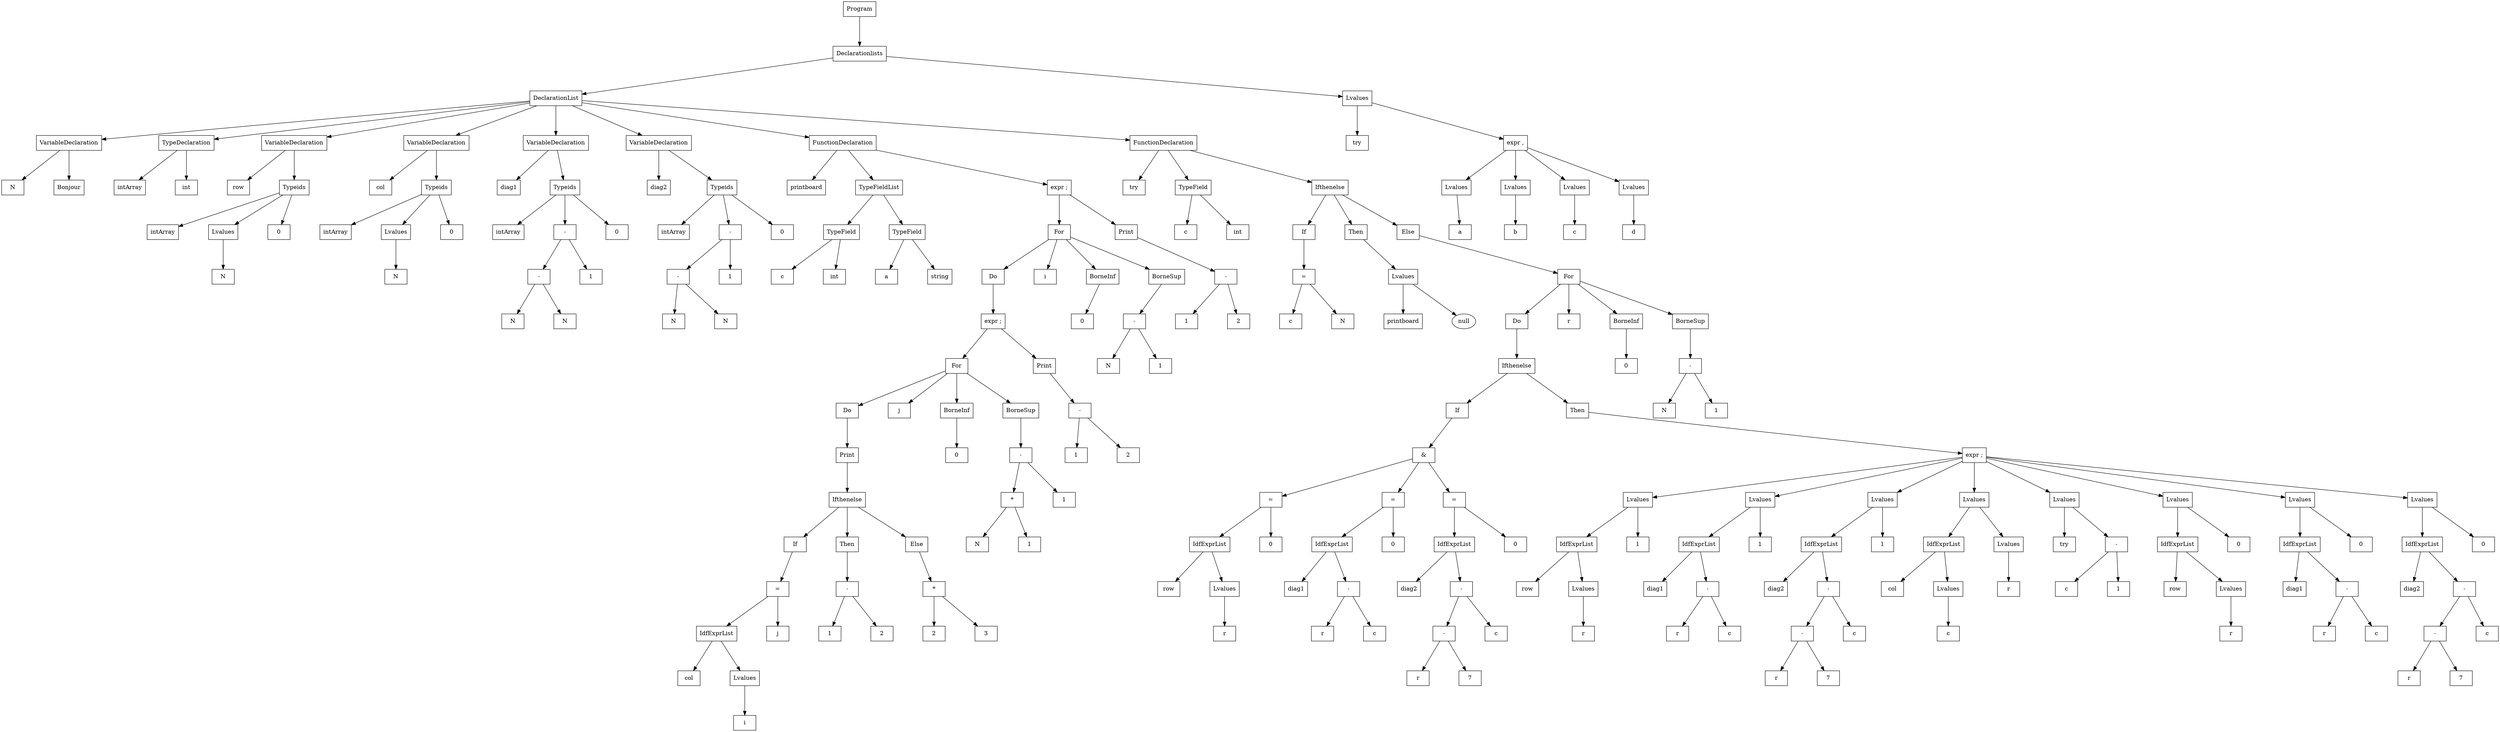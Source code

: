 digraph "ast"{

	nodesep=1;
	ranksep=1;

	N2 [label="DeclarationList", shape="box"];
	N4 [label="N", shape="box"];
	N5 [label="Bonjour", shape="box"];
	N3 [label="VariableDeclaration", shape="box"];
	N7 [label="intArray", shape="box"];
	N8 [label="int", shape="box"];
	N6 [label="TypeDeclaration", shape="box"];
	N10 [label="row", shape="box"];
	N12 [label="intArray", shape="box"];
	N14 [label="N", shape="box"];
	N13 [label="Lvalues", shape="box"];
	N15 [label="0", shape="box"];
	N11 [label="Typeids", shape="box"];
	N9 [label="VariableDeclaration", shape="box"];
	N17 [label="col", shape="box"];
	N19 [label="intArray", shape="box"];
	N21 [label="N", shape="box"];
	N20 [label="Lvalues", shape="box"];
	N22 [label="0", shape="box"];
	N18 [label="Typeids", shape="box"];
	N16 [label="VariableDeclaration", shape="box"];
	N24 [label="diag1", shape="box"];
	N26 [label="intArray", shape="box"];
	N29 [label="N", shape="box"];
	N30 [label="N", shape="box"];
	N28 [label="-", shape="box"];
	N31 [label="1", shape="box"];
	N27 [label="-", shape="box"];
	N32 [label="0", shape="box"];
	N25 [label="Typeids", shape="box"];
	N23 [label="VariableDeclaration", shape="box"];
	N34 [label="diag2", shape="box"];
	N36 [label="intArray", shape="box"];
	N39 [label="N", shape="box"];
	N40 [label="N", shape="box"];
	N38 [label="-", shape="box"];
	N41 [label="1", shape="box"];
	N37 [label="-", shape="box"];
	N42 [label="0", shape="box"];
	N35 [label="Typeids", shape="box"];
	N33 [label="VariableDeclaration", shape="box"];
	N44 [label="printboard", shape="box"];
	N45 [label="TypeFieldList", shape="box"];
	N47 [label="c", shape="box"];
	N48 [label="int", shape="box"];
	N46 [label="TypeField", shape="box"];
	N50 [label="a", shape="box"];
	N51 [label="string", shape="box"];
	N49 [label="TypeField", shape="box"];
	N52 [label="expr ;", shape="box"];
	N55 [label="expr ;", shape="box"];
	N62 [label="IdfExprList", shape="box"];
	N63 [label="col", shape="box"];
	N65 [label="i", shape="box"];
	N64 [label="Lvalues", shape="box"];
	N66 [label="j", shape="box"];
	N61 [label="=", shape="box"];
	N60 [label="If", shape="box"];
	N69 [label="1", shape="box"];
	N70 [label="2", shape="box"];
	N68 [label="-", shape="box"];
	N67 [label="Then", shape="box"];
	N73 [label="2", shape="box"];
	N74 [label="3", shape="box"];
	N72 [label="*", shape="box"];
	N71 [label="Else", shape="box"];
	N59 [label="Ifthenelse", shape="box"];
	N58 [label="Print", shape="box"];
	N57 [label="Do", shape="box"];
	N75 [label="j", shape="box"];
	N77 [label="0", shape="box"];
	N76 [label="BorneInf", shape="box"];
	N81 [label="N", shape="box"];
	N82 [label="1", shape="box"];
	N80 [label="*", shape="box"];
	N83 [label="1", shape="box"];
	N79 [label="-", shape="box"];
	N78 [label="BorneSup", shape="box"];
	N56 [label="For", shape="box"];
	N86 [label="1", shape="box"];
	N87 [label="2", shape="box"];
	N85 [label="-", shape="box"];
	N84 [label="Print", shape="box"];
	N54 [label="Do", shape="box"];
	N88 [label="i", shape="box"];
	N90 [label="0", shape="box"];
	N89 [label="BorneInf", shape="box"];
	N93 [label="N", shape="box"];
	N94 [label="1", shape="box"];
	N92 [label="-", shape="box"];
	N91 [label="BorneSup", shape="box"];
	N53 [label="For", shape="box"];
	N97 [label="1", shape="box"];
	N98 [label="2", shape="box"];
	N96 [label="-", shape="box"];
	N95 [label="Print", shape="box"];
	N43 [label="FunctionDeclaration", shape="box"];
	N100 [label="try", shape="box"];
	N102 [label="c", shape="box"];
	N103 [label="int", shape="box"];
	N101 [label="TypeField", shape="box"];
	N107 [label="c", shape="box"];
	N108 [label="N", shape="box"];
	N106 [label="=", shape="box"];
	N105 [label="If", shape="box"];
	N111 [label="printboard", shape="box"];
	N110 [label="Lvalues", shape="box"];
	N109 [label="Then", shape="box"];
	N117 [label="&", shape="box"];
	N119 [label="IdfExprList", shape="box"];
	N120 [label="row", shape="box"];
	N122 [label="r", shape="box"];
	N121 [label="Lvalues", shape="box"];
	N123 [label="0", shape="box"];
	N118 [label="=", shape="box"];
	N125 [label="IdfExprList", shape="box"];
	N126 [label="diag1", shape="box"];
	N128 [label="r", shape="box"];
	N129 [label="c", shape="box"];
	N127 [label="-", shape="box"];
	N130 [label="0", shape="box"];
	N124 [label="=", shape="box"];
	N132 [label="IdfExprList", shape="box"];
	N133 [label="diag2", shape="box"];
	N136 [label="r", shape="box"];
	N137 [label="7", shape="box"];
	N135 [label="-", shape="box"];
	N138 [label="c", shape="box"];
	N134 [label="-", shape="box"];
	N139 [label="0", shape="box"];
	N131 [label="=", shape="box"];
	N116 [label="If", shape="box"];
	N141 [label="expr ;", shape="box"];
	N143 [label="IdfExprList", shape="box"];
	N144 [label="row", shape="box"];
	N146 [label="r", shape="box"];
	N145 [label="Lvalues", shape="box"];
	N147 [label="1", shape="box"];
	N142 [label="Lvalues", shape="box"];
	N149 [label="IdfExprList", shape="box"];
	N150 [label="diag1", shape="box"];
	N152 [label="r", shape="box"];
	N153 [label="c", shape="box"];
	N151 [label="-", shape="box"];
	N154 [label="1", shape="box"];
	N148 [label="Lvalues", shape="box"];
	N156 [label="IdfExprList", shape="box"];
	N157 [label="diag2", shape="box"];
	N160 [label="r", shape="box"];
	N161 [label="7", shape="box"];
	N159 [label="-", shape="box"];
	N162 [label="c", shape="box"];
	N158 [label="-", shape="box"];
	N163 [label="1", shape="box"];
	N155 [label="Lvalues", shape="box"];
	N165 [label="IdfExprList", shape="box"];
	N166 [label="col", shape="box"];
	N168 [label="c", shape="box"];
	N167 [label="Lvalues", shape="box"];
	N170 [label="r", shape="box"];
	N169 [label="Lvalues", shape="box"];
	N164 [label="Lvalues", shape="box"];
	N172 [label="try", shape="box"];
	N174 [label="c", shape="box"];
	N175 [label="1", shape="box"];
	N173 [label="-", shape="box"];
	N171 [label="Lvalues", shape="box"];
	N177 [label="IdfExprList", shape="box"];
	N178 [label="row", shape="box"];
	N180 [label="r", shape="box"];
	N179 [label="Lvalues", shape="box"];
	N181 [label="0", shape="box"];
	N176 [label="Lvalues", shape="box"];
	N183 [label="IdfExprList", shape="box"];
	N184 [label="diag1", shape="box"];
	N186 [label="r", shape="box"];
	N187 [label="c", shape="box"];
	N185 [label="-", shape="box"];
	N188 [label="0", shape="box"];
	N182 [label="Lvalues", shape="box"];
	N190 [label="IdfExprList", shape="box"];
	N191 [label="diag2", shape="box"];
	N194 [label="r", shape="box"];
	N195 [label="7", shape="box"];
	N193 [label="-", shape="box"];
	N196 [label="c", shape="box"];
	N192 [label="-", shape="box"];
	N197 [label="0", shape="box"];
	N189 [label="Lvalues", shape="box"];
	N140 [label="Then", shape="box"];
	N115 [label="Ifthenelse", shape="box"];
	N114 [label="Do", shape="box"];
	N198 [label="r", shape="box"];
	N200 [label="0", shape="box"];
	N199 [label="BorneInf", shape="box"];
	N203 [label="N", shape="box"];
	N204 [label="1", shape="box"];
	N202 [label="-", shape="box"];
	N201 [label="BorneSup", shape="box"];
	N113 [label="For", shape="box"];
	N112 [label="Else", shape="box"];
	N104 [label="Ifthenelse", shape="box"];
	N99 [label="FunctionDeclaration", shape="box"];
	N206 [label="try", shape="box"];
	N207 [label="expr ,", shape="box"];
	N209 [label="a", shape="box"];
	N208 [label="Lvalues", shape="box"];
	N211 [label="b", shape="box"];
	N210 [label="Lvalues", shape="box"];
	N213 [label="c", shape="box"];
	N212 [label="Lvalues", shape="box"];
	N215 [label="d", shape="box"];
	N214 [label="Lvalues", shape="box"];
	N205 [label="Lvalues", shape="box"];
	N1 [label="Declarationlists", shape="box"];
	N0 [label="Program", shape="box"];

	N3 -> N4; 
	N3 -> N5; 
	N2 -> N3; 
	N6 -> N7; 
	N6 -> N8; 
	N2 -> N6; 
	N13 -> N14; 
	N11 -> N12; 
	N11 -> N13; 
	N11 -> N15; 
	N9 -> N10; 
	N9 -> N11; 
	N2 -> N9; 
	N20 -> N21; 
	N18 -> N19; 
	N18 -> N20; 
	N18 -> N22; 
	N16 -> N17; 
	N16 -> N18; 
	N2 -> N16; 
	N28 -> N29; 
	N28 -> N30; 
	N27 -> N28; 
	N27 -> N31; 
	N25 -> N26; 
	N25 -> N27; 
	N25 -> N32; 
	N23 -> N24; 
	N23 -> N25; 
	N2 -> N23; 
	N38 -> N39; 
	N38 -> N40; 
	N37 -> N38; 
	N37 -> N41; 
	N35 -> N36; 
	N35 -> N37; 
	N35 -> N42; 
	N33 -> N34; 
	N33 -> N35; 
	N2 -> N33; 
	N46 -> N47; 
	N46 -> N48; 
	N45 -> N46; 
	N49 -> N50; 
	N49 -> N51; 
	N45 -> N49; 
	N62 -> N63; 
	N64 -> N65; 
	N62 -> N64; 
	N61 -> N62; 
	N61 -> N66; 
	N60 -> N61; 
	N68 -> N69; 
	N68 -> N70; 
	N67 -> N68; 
	N72 -> N73; 
	N72 -> N74; 
	N71 -> N72; 
	N59 -> N60; 
	N59 -> N67; 
	N59 -> N71; 
	N58 -> N59; 
	N57 -> N58; 
	N76 -> N77; 
	N80 -> N81; 
	N80 -> N82; 
	N79 -> N80; 
	N79 -> N83; 
	N78 -> N79; 
	N56 -> N57; 
	N56 -> N75; 
	N56 -> N76; 
	N56 -> N78; 
	N55 -> N56; 
	N85 -> N86; 
	N85 -> N87; 
	N84 -> N85; 
	N55 -> N84; 
	N54 -> N55; 
	N89 -> N90; 
	N92 -> N93; 
	N92 -> N94; 
	N91 -> N92; 
	N53 -> N54; 
	N53 -> N88; 
	N53 -> N89; 
	N53 -> N91; 
	N52 -> N53; 
	N96 -> N97; 
	N96 -> N98; 
	N95 -> N96; 
	N52 -> N95; 
	N43 -> N44; 
	N43 -> N45; 
	N43 -> N52; 
	N2 -> N43; 
	N101 -> N102; 
	N101 -> N103; 
	N106 -> N107; 
	N106 -> N108; 
	N105 -> N106; 
	N110 -> N111; 
	N110 -> null; 
	N109 -> N110; 
	N119 -> N120; 
	N121 -> N122; 
	N119 -> N121; 
	N118 -> N119; 
	N118 -> N123; 
	N117 -> N118; 
	N125 -> N126; 
	N127 -> N128; 
	N127 -> N129; 
	N125 -> N127; 
	N124 -> N125; 
	N124 -> N130; 
	N117 -> N124; 
	N132 -> N133; 
	N135 -> N136; 
	N135 -> N137; 
	N134 -> N135; 
	N134 -> N138; 
	N132 -> N134; 
	N131 -> N132; 
	N131 -> N139; 
	N117 -> N131; 
	N116 -> N117; 
	N143 -> N144; 
	N145 -> N146; 
	N143 -> N145; 
	N142 -> N143; 
	N142 -> N147; 
	N141 -> N142; 
	N149 -> N150; 
	N151 -> N152; 
	N151 -> N153; 
	N149 -> N151; 
	N148 -> N149; 
	N148 -> N154; 
	N141 -> N148; 
	N156 -> N157; 
	N159 -> N160; 
	N159 -> N161; 
	N158 -> N159; 
	N158 -> N162; 
	N156 -> N158; 
	N155 -> N156; 
	N155 -> N163; 
	N141 -> N155; 
	N165 -> N166; 
	N167 -> N168; 
	N165 -> N167; 
	N169 -> N170; 
	N164 -> N165; 
	N164 -> N169; 
	N141 -> N164; 
	N173 -> N174; 
	N173 -> N175; 
	N171 -> N172; 
	N171 -> N173; 
	N141 -> N171; 
	N177 -> N178; 
	N179 -> N180; 
	N177 -> N179; 
	N176 -> N177; 
	N176 -> N181; 
	N141 -> N176; 
	N183 -> N184; 
	N185 -> N186; 
	N185 -> N187; 
	N183 -> N185; 
	N182 -> N183; 
	N182 -> N188; 
	N141 -> N182; 
	N190 -> N191; 
	N193 -> N194; 
	N193 -> N195; 
	N192 -> N193; 
	N192 -> N196; 
	N190 -> N192; 
	N189 -> N190; 
	N189 -> N197; 
	N141 -> N189; 
	N140 -> N141; 
	N115 -> N116; 
	N115 -> N140; 
	N114 -> N115; 
	N199 -> N200; 
	N202 -> N203; 
	N202 -> N204; 
	N201 -> N202; 
	N113 -> N114; 
	N113 -> N198; 
	N113 -> N199; 
	N113 -> N201; 
	N112 -> N113; 
	N104 -> N105; 
	N104 -> N109; 
	N104 -> N112; 
	N99 -> N100; 
	N99 -> N101; 
	N99 -> N104; 
	N2 -> N99; 
	N208 -> N209; 
	N207 -> N208; 
	N210 -> N211; 
	N207 -> N210; 
	N212 -> N213; 
	N207 -> N212; 
	N214 -> N215; 
	N207 -> N214; 
	N205 -> N206; 
	N205 -> N207; 
	N1 -> N2; 
	N1 -> N205; 
	N0 -> N1; 
}